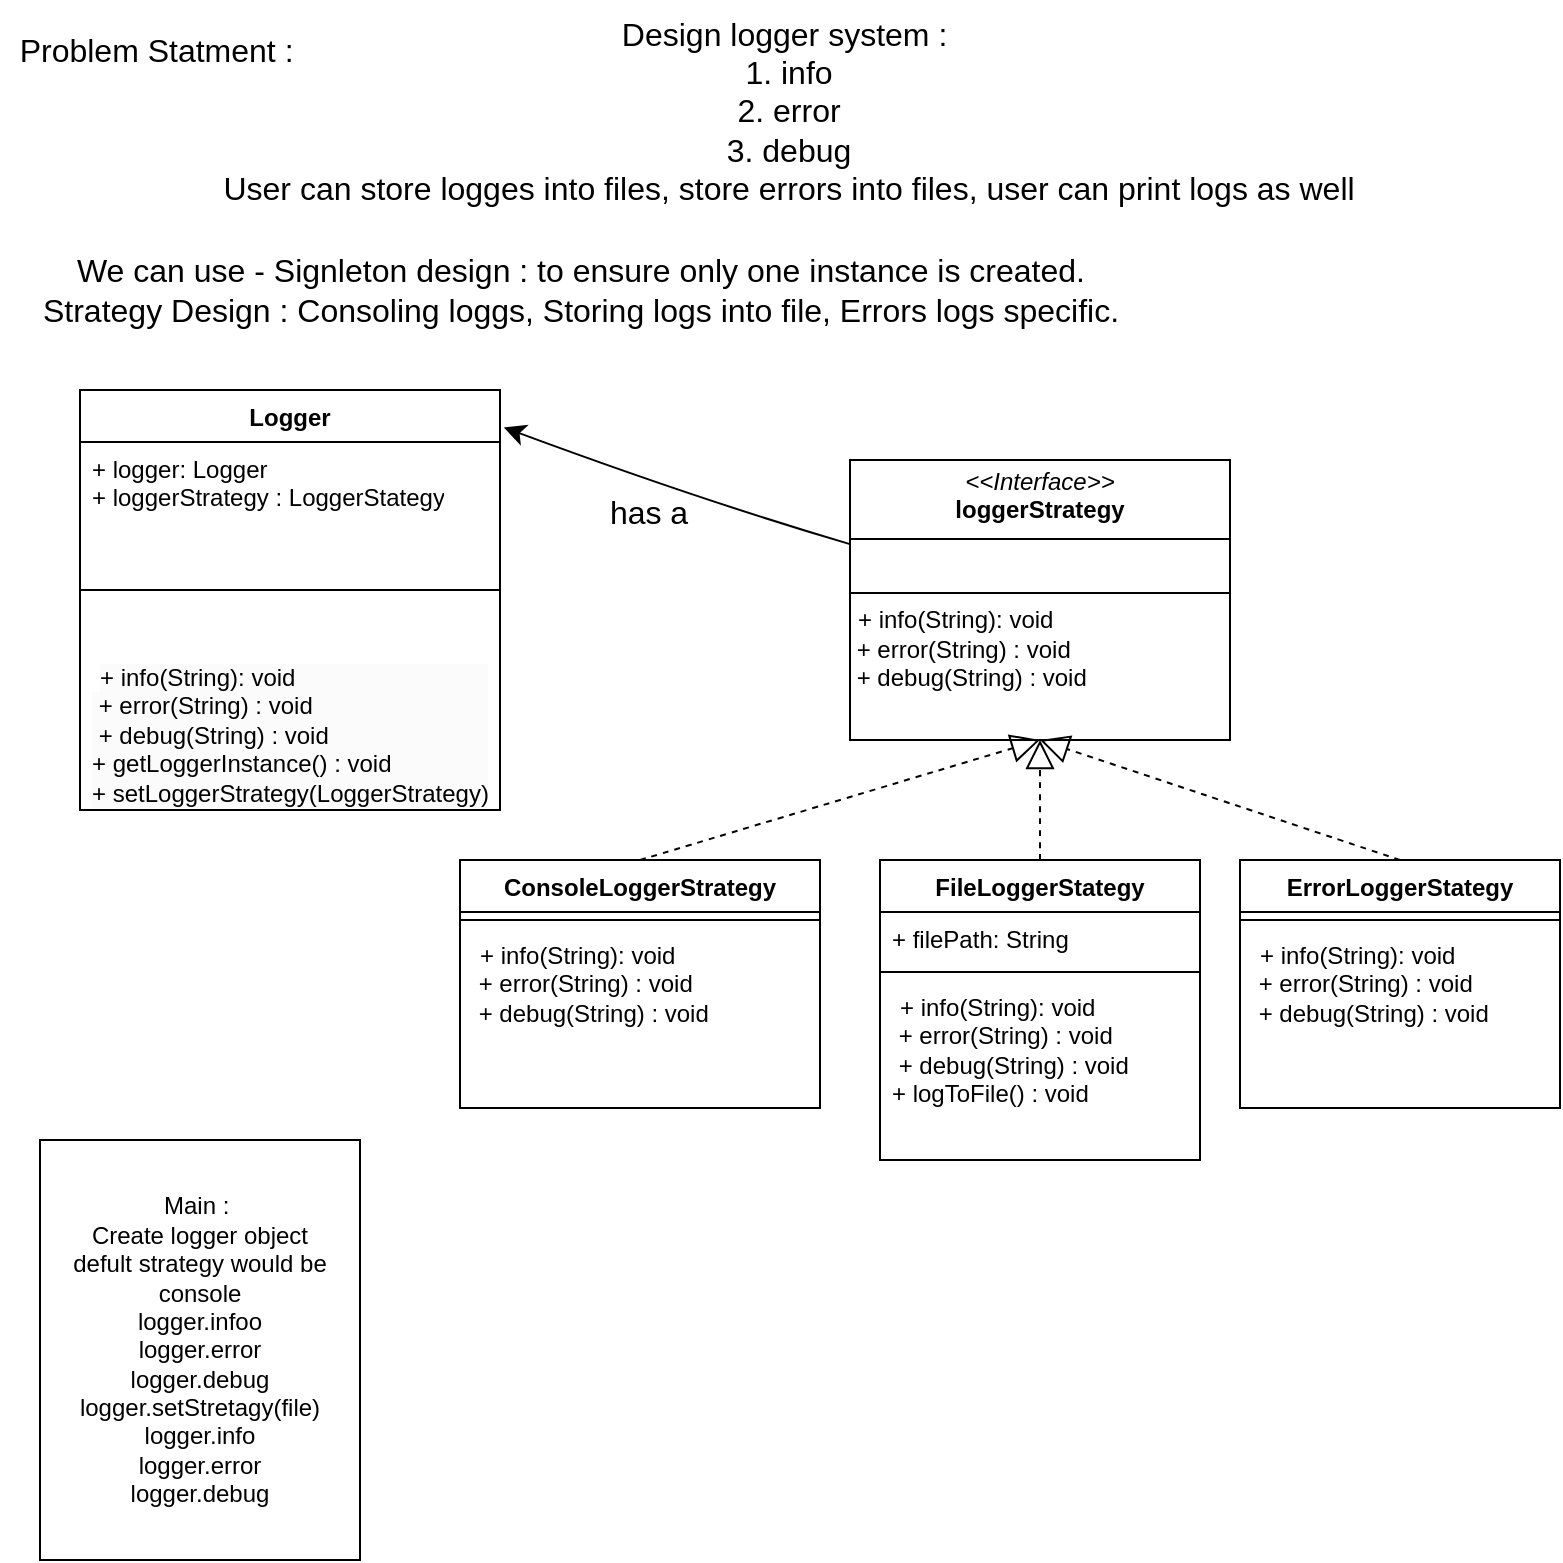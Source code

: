 <mxfile version="24.7.8">
  <diagram name="Page-1" id="C6-oIgkS9Y_9i8VPDgI5">
    <mxGraphModel dx="954" dy="788" grid="1" gridSize="10" guides="1" tooltips="1" connect="1" arrows="1" fold="1" page="1" pageScale="1" pageWidth="827" pageHeight="1169" background="#ffffff" math="1" shadow="0">
      <root>
        <mxCell id="0" />
        <mxCell id="1" parent="0" />
        <mxCell id="V_ByXDUeIA9P1JMpLqp3-1" value="Design logger system :&amp;nbsp;&lt;div&gt;1. info&lt;/div&gt;&lt;div&gt;2. error&lt;/div&gt;&lt;div&gt;3. debug&lt;/div&gt;&lt;div&gt;User can store logges into files, store errors into files, user can print logs as well&lt;/div&gt;&lt;div&gt;&lt;br&gt;&lt;/div&gt;" style="text;html=1;align=center;verticalAlign=middle;resizable=0;points=[];autosize=1;strokeColor=none;fillColor=none;fontSize=16;" vertex="1" parent="1">
          <mxGeometry x="109" y="10" width="590" height="130" as="geometry" />
        </mxCell>
        <mxCell id="V_ByXDUeIA9P1JMpLqp3-2" value="Problem Statment :&amp;nbsp;" style="text;html=1;align=center;verticalAlign=middle;resizable=0;points=[];autosize=1;strokeColor=none;fillColor=none;fontSize=16;" vertex="1" parent="1">
          <mxGeometry x="10" y="20" width="160" height="30" as="geometry" />
        </mxCell>
        <mxCell id="V_ByXDUeIA9P1JMpLqp3-3" value="We can use - Signleton design : to ensure only one instance is created.&lt;div&gt;Strategy Design : Consoling loggs, Storing logs into file, Errors logs specific.&lt;/div&gt;" style="text;html=1;align=center;verticalAlign=middle;resizable=0;points=[];autosize=1;strokeColor=none;fillColor=none;fontSize=16;" vertex="1" parent="1">
          <mxGeometry x="20" y="130" width="560" height="50" as="geometry" />
        </mxCell>
        <mxCell id="V_ByXDUeIA9P1JMpLqp3-4" value="Logger" style="swimlane;fontStyle=1;align=center;verticalAlign=top;childLayout=stackLayout;horizontal=1;startSize=26;horizontalStack=0;resizeParent=1;resizeParentMax=0;resizeLast=0;collapsible=1;marginBottom=0;whiteSpace=wrap;html=1;" vertex="1" parent="1">
          <mxGeometry x="50" y="205" width="210" height="210" as="geometry" />
        </mxCell>
        <mxCell id="V_ByXDUeIA9P1JMpLqp3-5" value="+ logger: Logger&lt;div&gt;+ loggerStrategy : LoggerStategy&lt;/div&gt;" style="text;strokeColor=none;fillColor=none;align=left;verticalAlign=top;spacingLeft=4;spacingRight=4;overflow=hidden;rotatable=0;points=[[0,0.5],[1,0.5]];portConstraint=eastwest;whiteSpace=wrap;html=1;" vertex="1" parent="V_ByXDUeIA9P1JMpLqp3-4">
          <mxGeometry y="26" width="210" height="44" as="geometry" />
        </mxCell>
        <mxCell id="V_ByXDUeIA9P1JMpLqp3-6" value="" style="line;strokeWidth=1;fillColor=none;align=left;verticalAlign=middle;spacingTop=-1;spacingLeft=3;spacingRight=3;rotatable=0;labelPosition=right;points=[];portConstraint=eastwest;strokeColor=inherit;" vertex="1" parent="V_ByXDUeIA9P1JMpLqp3-4">
          <mxGeometry y="70" width="210" height="60" as="geometry" />
        </mxCell>
        <mxCell id="V_ByXDUeIA9P1JMpLqp3-25" value="&lt;p style=&quot;forced-color-adjust: none; color: rgb(0, 0, 0); font-family: Helvetica; font-size: 12px; font-style: normal; font-variant-ligatures: normal; font-variant-caps: normal; font-weight: 400; letter-spacing: normal; orphans: 2; text-align: left; text-indent: 0px; text-transform: none; widows: 2; word-spacing: 0px; -webkit-text-stroke-width: 0px; white-space: normal; background-color: rgb(251, 251, 251); text-decoration-thickness: initial; text-decoration-style: initial; text-decoration-color: initial; margin: 0px 0px 0px 4px;&quot;&gt;+ info(String): void&lt;/p&gt;&lt;div style=&quot;forced-color-adjust: none; color: rgb(0, 0, 0); font-family: Helvetica; font-size: 12px; font-style: normal; font-variant-ligatures: normal; font-variant-caps: normal; font-weight: 400; letter-spacing: normal; orphans: 2; text-align: left; text-indent: 0px; text-transform: none; widows: 2; word-spacing: 0px; -webkit-text-stroke-width: 0px; white-space: normal; background-color: rgb(251, 251, 251); text-decoration-thickness: initial; text-decoration-style: initial; text-decoration-color: initial;&quot;&gt;&amp;nbsp;+ error(String) : void&lt;/div&gt;&lt;div style=&quot;forced-color-adjust: none; color: rgb(0, 0, 0); font-family: Helvetica; font-size: 12px; font-style: normal; font-variant-ligatures: normal; font-variant-caps: normal; font-weight: 400; letter-spacing: normal; orphans: 2; text-align: left; text-indent: 0px; text-transform: none; widows: 2; word-spacing: 0px; -webkit-text-stroke-width: 0px; white-space: normal; background-color: rgb(251, 251, 251); text-decoration-thickness: initial; text-decoration-style: initial; text-decoration-color: initial;&quot;&gt;&amp;nbsp;+ debug(String) : void&lt;/div&gt;&lt;div style=&quot;forced-color-adjust: none; color: rgb(0, 0, 0); font-family: Helvetica; font-size: 12px; font-style: normal; font-variant-ligatures: normal; font-variant-caps: normal; font-weight: 400; letter-spacing: normal; orphans: 2; text-align: left; text-indent: 0px; text-transform: none; widows: 2; word-spacing: 0px; -webkit-text-stroke-width: 0px; white-space: normal; background-color: rgb(251, 251, 251); text-decoration-thickness: initial; text-decoration-style: initial; text-decoration-color: initial;&quot;&gt;+ getLoggerInstance() : void&lt;/div&gt;&lt;div style=&quot;forced-color-adjust: none; color: rgb(0, 0, 0); font-family: Helvetica; font-size: 12px; font-style: normal; font-variant-ligatures: normal; font-variant-caps: normal; font-weight: 400; letter-spacing: normal; orphans: 2; text-align: left; text-indent: 0px; text-transform: none; widows: 2; word-spacing: 0px; -webkit-text-stroke-width: 0px; white-space: normal; background-color: rgb(251, 251, 251); text-decoration-thickness: initial; text-decoration-style: initial; text-decoration-color: initial;&quot;&gt;+ setLoggerStrategy(LoggerStrategy)&lt;/div&gt;" style="text;strokeColor=none;fillColor=none;align=left;verticalAlign=top;spacingLeft=4;spacingRight=4;overflow=hidden;rotatable=0;points=[[0,0.5],[1,0.5]];portConstraint=eastwest;whiteSpace=wrap;html=1;" vertex="1" parent="V_ByXDUeIA9P1JMpLqp3-4">
          <mxGeometry y="130" width="210" height="80" as="geometry" />
        </mxCell>
        <mxCell id="V_ByXDUeIA9P1JMpLqp3-26" style="edgeStyle=none;curved=1;rounded=0;orthogonalLoop=1;jettySize=auto;html=1;fontSize=12;startSize=8;endSize=8;entryX=1.009;entryY=0.089;entryDx=0;entryDy=0;entryPerimeter=0;" edge="1" parent="1" source="V_ByXDUeIA9P1JMpLqp3-8" target="V_ByXDUeIA9P1JMpLqp3-4">
          <mxGeometry relative="1" as="geometry">
            <mxPoint x="310" y="330" as="targetPoint" />
            <Array as="points">
              <mxPoint x="360" y="260" />
            </Array>
          </mxGeometry>
        </mxCell>
        <mxCell id="V_ByXDUeIA9P1JMpLqp3-8" value="&lt;p style=&quot;margin:0px;margin-top:4px;text-align:center;&quot;&gt;&lt;i&gt;&amp;lt;&amp;lt;Interface&amp;gt;&amp;gt;&lt;/i&gt;&lt;br&gt;&lt;b&gt;loggerStrategy&lt;/b&gt;&lt;/p&gt;&lt;hr size=&quot;1&quot; style=&quot;border-style:solid;&quot;&gt;&lt;p style=&quot;margin:0px;margin-left:4px;&quot;&gt;&lt;br&gt;&lt;/p&gt;&lt;hr size=&quot;1&quot; style=&quot;border-style:solid;&quot;&gt;&lt;p style=&quot;margin:0px;margin-left:4px;&quot;&gt;+ info(String): void&lt;/p&gt;&lt;div&gt;&amp;nbsp;+ error(String) : void&lt;/div&gt;&lt;div&gt;&amp;nbsp;+ debug(String) : void&lt;/div&gt;" style="verticalAlign=top;align=left;overflow=fill;html=1;whiteSpace=wrap;" vertex="1" parent="1">
          <mxGeometry x="435" y="240" width="190" height="140" as="geometry" />
        </mxCell>
        <mxCell id="V_ByXDUeIA9P1JMpLqp3-9" value="ConsoleLoggerStrategy" style="swimlane;fontStyle=1;align=center;verticalAlign=top;childLayout=stackLayout;horizontal=1;startSize=26;horizontalStack=0;resizeParent=1;resizeParentMax=0;resizeLast=0;collapsible=1;marginBottom=0;whiteSpace=wrap;html=1;" vertex="1" parent="1">
          <mxGeometry x="240" y="440" width="180" height="124" as="geometry" />
        </mxCell>
        <mxCell id="V_ByXDUeIA9P1JMpLqp3-11" value="" style="line;strokeWidth=1;fillColor=none;align=left;verticalAlign=middle;spacingTop=-1;spacingLeft=3;spacingRight=3;rotatable=0;labelPosition=right;points=[];portConstraint=eastwest;strokeColor=inherit;" vertex="1" parent="V_ByXDUeIA9P1JMpLqp3-9">
          <mxGeometry y="26" width="180" height="8" as="geometry" />
        </mxCell>
        <mxCell id="V_ByXDUeIA9P1JMpLqp3-12" value="&lt;p style=&quot;margin: 0px 0px 0px 4px;&quot;&gt;+ info(String): void&lt;/p&gt;&lt;div&gt;&amp;nbsp;+ error(String) : void&lt;/div&gt;&lt;div&gt;&amp;nbsp;+ debug(String) : void&lt;/div&gt;" style="text;strokeColor=none;fillColor=none;align=left;verticalAlign=top;spacingLeft=4;spacingRight=4;overflow=hidden;rotatable=0;points=[[0,0.5],[1,0.5]];portConstraint=eastwest;whiteSpace=wrap;html=1;" vertex="1" parent="V_ByXDUeIA9P1JMpLqp3-9">
          <mxGeometry y="34" width="180" height="90" as="geometry" />
        </mxCell>
        <mxCell id="V_ByXDUeIA9P1JMpLqp3-13" value="FileLoggerStategy" style="swimlane;fontStyle=1;align=center;verticalAlign=top;childLayout=stackLayout;horizontal=1;startSize=26;horizontalStack=0;resizeParent=1;resizeParentMax=0;resizeLast=0;collapsible=1;marginBottom=0;whiteSpace=wrap;html=1;" vertex="1" parent="1">
          <mxGeometry x="450" y="440" width="160" height="150" as="geometry" />
        </mxCell>
        <mxCell id="V_ByXDUeIA9P1JMpLqp3-14" value="+ filePath: String" style="text;strokeColor=none;fillColor=none;align=left;verticalAlign=top;spacingLeft=4;spacingRight=4;overflow=hidden;rotatable=0;points=[[0,0.5],[1,0.5]];portConstraint=eastwest;whiteSpace=wrap;html=1;" vertex="1" parent="V_ByXDUeIA9P1JMpLqp3-13">
          <mxGeometry y="26" width="160" height="26" as="geometry" />
        </mxCell>
        <mxCell id="V_ByXDUeIA9P1JMpLqp3-15" value="" style="line;strokeWidth=1;fillColor=none;align=left;verticalAlign=middle;spacingTop=-1;spacingLeft=3;spacingRight=3;rotatable=0;labelPosition=right;points=[];portConstraint=eastwest;strokeColor=inherit;" vertex="1" parent="V_ByXDUeIA9P1JMpLqp3-13">
          <mxGeometry y="52" width="160" height="8" as="geometry" />
        </mxCell>
        <mxCell id="V_ByXDUeIA9P1JMpLqp3-16" value="&lt;p style=&quot;margin: 0px 0px 0px 4px;&quot;&gt;+ info(String): void&lt;/p&gt;&lt;div&gt;&amp;nbsp;+ error(String) : void&lt;/div&gt;&lt;div&gt;&amp;nbsp;+ debug(String) : void&lt;/div&gt;&lt;div&gt;+ logToFile() : void&lt;/div&gt;" style="text;strokeColor=none;fillColor=none;align=left;verticalAlign=top;spacingLeft=4;spacingRight=4;overflow=hidden;rotatable=0;points=[[0,0.5],[1,0.5]];portConstraint=eastwest;whiteSpace=wrap;html=1;" vertex="1" parent="V_ByXDUeIA9P1JMpLqp3-13">
          <mxGeometry y="60" width="160" height="90" as="geometry" />
        </mxCell>
        <mxCell id="V_ByXDUeIA9P1JMpLqp3-17" value="ErrorLoggerStategy" style="swimlane;fontStyle=1;align=center;verticalAlign=top;childLayout=stackLayout;horizontal=1;startSize=26;horizontalStack=0;resizeParent=1;resizeParentMax=0;resizeLast=0;collapsible=1;marginBottom=0;whiteSpace=wrap;html=1;" vertex="1" parent="1">
          <mxGeometry x="630" y="440" width="160" height="124" as="geometry" />
        </mxCell>
        <mxCell id="V_ByXDUeIA9P1JMpLqp3-19" value="" style="line;strokeWidth=1;fillColor=none;align=left;verticalAlign=middle;spacingTop=-1;spacingLeft=3;spacingRight=3;rotatable=0;labelPosition=right;points=[];portConstraint=eastwest;strokeColor=inherit;" vertex="1" parent="V_ByXDUeIA9P1JMpLqp3-17">
          <mxGeometry y="26" width="160" height="8" as="geometry" />
        </mxCell>
        <mxCell id="V_ByXDUeIA9P1JMpLqp3-20" value="&lt;p style=&quot;margin: 0px 0px 0px 4px;&quot;&gt;+ info(String): void&lt;/p&gt;&lt;div&gt;&amp;nbsp;+ error(String) : void&lt;/div&gt;&lt;div&gt;&amp;nbsp;+ debug(String) : void&lt;/div&gt;" style="text;strokeColor=none;fillColor=none;align=left;verticalAlign=top;spacingLeft=4;spacingRight=4;overflow=hidden;rotatable=0;points=[[0,0.5],[1,0.5]];portConstraint=eastwest;whiteSpace=wrap;html=1;" vertex="1" parent="V_ByXDUeIA9P1JMpLqp3-17">
          <mxGeometry y="34" width="160" height="90" as="geometry" />
        </mxCell>
        <mxCell id="V_ByXDUeIA9P1JMpLqp3-21" value="" style="endArrow=block;dashed=1;endFill=0;endSize=12;html=1;rounded=0;fontSize=12;curved=1;exitX=0.5;exitY=0;exitDx=0;exitDy=0;entryX=0.5;entryY=1;entryDx=0;entryDy=0;" edge="1" parent="1" source="V_ByXDUeIA9P1JMpLqp3-9" target="V_ByXDUeIA9P1JMpLqp3-8">
          <mxGeometry width="160" relative="1" as="geometry">
            <mxPoint x="320" y="410" as="sourcePoint" />
            <mxPoint x="480" y="410" as="targetPoint" />
          </mxGeometry>
        </mxCell>
        <mxCell id="V_ByXDUeIA9P1JMpLqp3-22" value="" style="endArrow=block;dashed=1;endFill=0;endSize=12;html=1;rounded=0;fontSize=12;curved=1;exitX=0.5;exitY=0;exitDx=0;exitDy=0;entryX=0.5;entryY=1;entryDx=0;entryDy=0;" edge="1" parent="1" source="V_ByXDUeIA9P1JMpLqp3-13" target="V_ByXDUeIA9P1JMpLqp3-8">
          <mxGeometry width="160" relative="1" as="geometry">
            <mxPoint x="350" y="450" as="sourcePoint" />
            <mxPoint x="495" y="390" as="targetPoint" />
          </mxGeometry>
        </mxCell>
        <mxCell id="V_ByXDUeIA9P1JMpLqp3-23" value="" style="endArrow=block;dashed=1;endFill=0;endSize=12;html=1;rounded=0;fontSize=12;curved=1;exitX=0.5;exitY=0;exitDx=0;exitDy=0;entryX=0.5;entryY=1;entryDx=0;entryDy=0;" edge="1" parent="1" source="V_ByXDUeIA9P1JMpLqp3-17" target="V_ByXDUeIA9P1JMpLqp3-8">
          <mxGeometry width="160" relative="1" as="geometry">
            <mxPoint x="360" y="460" as="sourcePoint" />
            <mxPoint x="505" y="400" as="targetPoint" />
          </mxGeometry>
        </mxCell>
        <mxCell id="V_ByXDUeIA9P1JMpLqp3-30" value="Main :&amp;nbsp;&lt;div&gt;Create logger object&lt;/div&gt;&lt;div&gt;defult strategy would be console&lt;/div&gt;&lt;div&gt;logger.infoo&lt;/div&gt;&lt;div&gt;logger.error&lt;/div&gt;&lt;div&gt;logger.debug&lt;/div&gt;&lt;div&gt;logger.setStretagy(file)&lt;/div&gt;&lt;div&gt;logger.info&lt;/div&gt;&lt;div&gt;logger.error&lt;/div&gt;&lt;div&gt;logger.debug&lt;/div&gt;" style="rounded=0;whiteSpace=wrap;html=1;" vertex="1" parent="1">
          <mxGeometry x="30" y="580" width="160" height="210" as="geometry" />
        </mxCell>
        <mxCell id="V_ByXDUeIA9P1JMpLqp3-32" value="has a" style="text;html=1;align=center;verticalAlign=middle;resizable=0;points=[];autosize=1;strokeColor=none;fillColor=none;fontSize=16;" vertex="1" parent="1">
          <mxGeometry x="304" y="251" width="60" height="30" as="geometry" />
        </mxCell>
      </root>
    </mxGraphModel>
  </diagram>
</mxfile>
